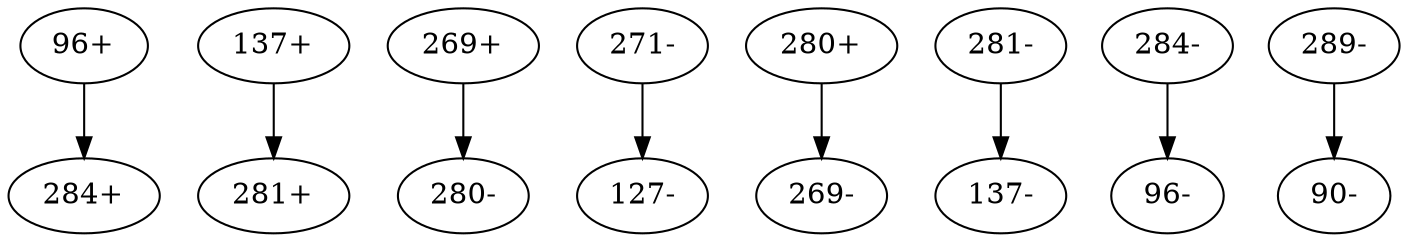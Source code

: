 digraph dist {
graph [k=37 s=200 n=10]
"96+" -> "284+" [d=7 e=3.7 n=32]
"137+" -> "281+" [d=38 e=4.1 n=25]
"269+" -> "280-" [d=-51 e=4.5 n=21]
"271-" -> "127-" [d=-12179 e=6.5 n=10]
"280+" -> "269-" [d=-51 e=4.5 n=21]
"281-" -> "137-" [d=38 e=4.1 n=25]
"284-" -> "96-" [d=7 e=3.7 n=32]
"289-" -> "90-" [d=-7288 e=6.5 n=10]
}
